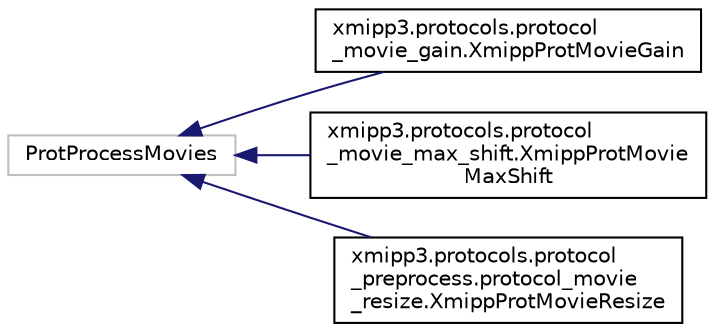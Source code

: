 digraph "Graphical Class Hierarchy"
{
  edge [fontname="Helvetica",fontsize="10",labelfontname="Helvetica",labelfontsize="10"];
  node [fontname="Helvetica",fontsize="10",shape=record];
  rankdir="LR";
  Node331 [label="ProtProcessMovies",height=0.2,width=0.4,color="grey75", fillcolor="white", style="filled"];
  Node331 -> Node0 [dir="back",color="midnightblue",fontsize="10",style="solid",fontname="Helvetica"];
  Node0 [label="xmipp3.protocols.protocol\l_movie_gain.XmippProtMovieGain",height=0.2,width=0.4,color="black", fillcolor="white", style="filled",URL="$classxmipp3_1_1protocols_1_1protocol__movie__gain_1_1XmippProtMovieGain.html"];
  Node331 -> Node333 [dir="back",color="midnightblue",fontsize="10",style="solid",fontname="Helvetica"];
  Node333 [label="xmipp3.protocols.protocol\l_movie_max_shift.XmippProtMovie\lMaxShift",height=0.2,width=0.4,color="black", fillcolor="white", style="filled",URL="$classxmipp3_1_1protocols_1_1protocol__movie__max__shift_1_1XmippProtMovieMaxShift.html"];
  Node331 -> Node334 [dir="back",color="midnightblue",fontsize="10",style="solid",fontname="Helvetica"];
  Node334 [label="xmipp3.protocols.protocol\l_preprocess.protocol_movie\l_resize.XmippProtMovieResize",height=0.2,width=0.4,color="black", fillcolor="white", style="filled",URL="$classxmipp3_1_1protocols_1_1protocol__preprocess_1_1protocol__movie__resize_1_1XmippProtMovieResize.html"];
}
